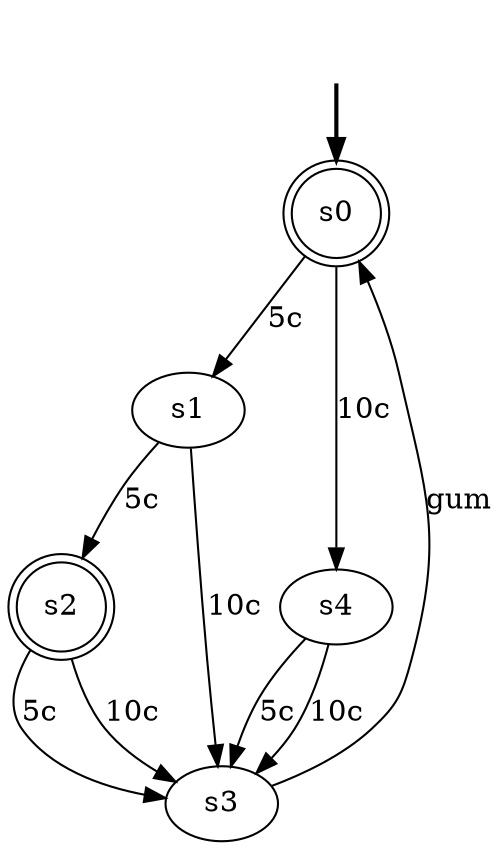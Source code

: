 digraph{
    fake [style=invisible]
    fake -> s0 [style=bold]

    s0 [root=true, shape=doublecircle]
    s1
    s2 [shape=doublecircle]
    s3
    s4

    s0 -> s1 [label="5c"]
    s0 -> s4 [label="10c"]
    s1 -> s2 [label="5c"]
    s1 -> s3 [label="10c"]
    s2 -> s3 [label="5c"]
    s2 -> s3 [label="10c"]
    s3 -> s0 [label="gum"]
    s4 -> s3 [label="5c"]
    s4 -> s3 [label="10c"]
}
